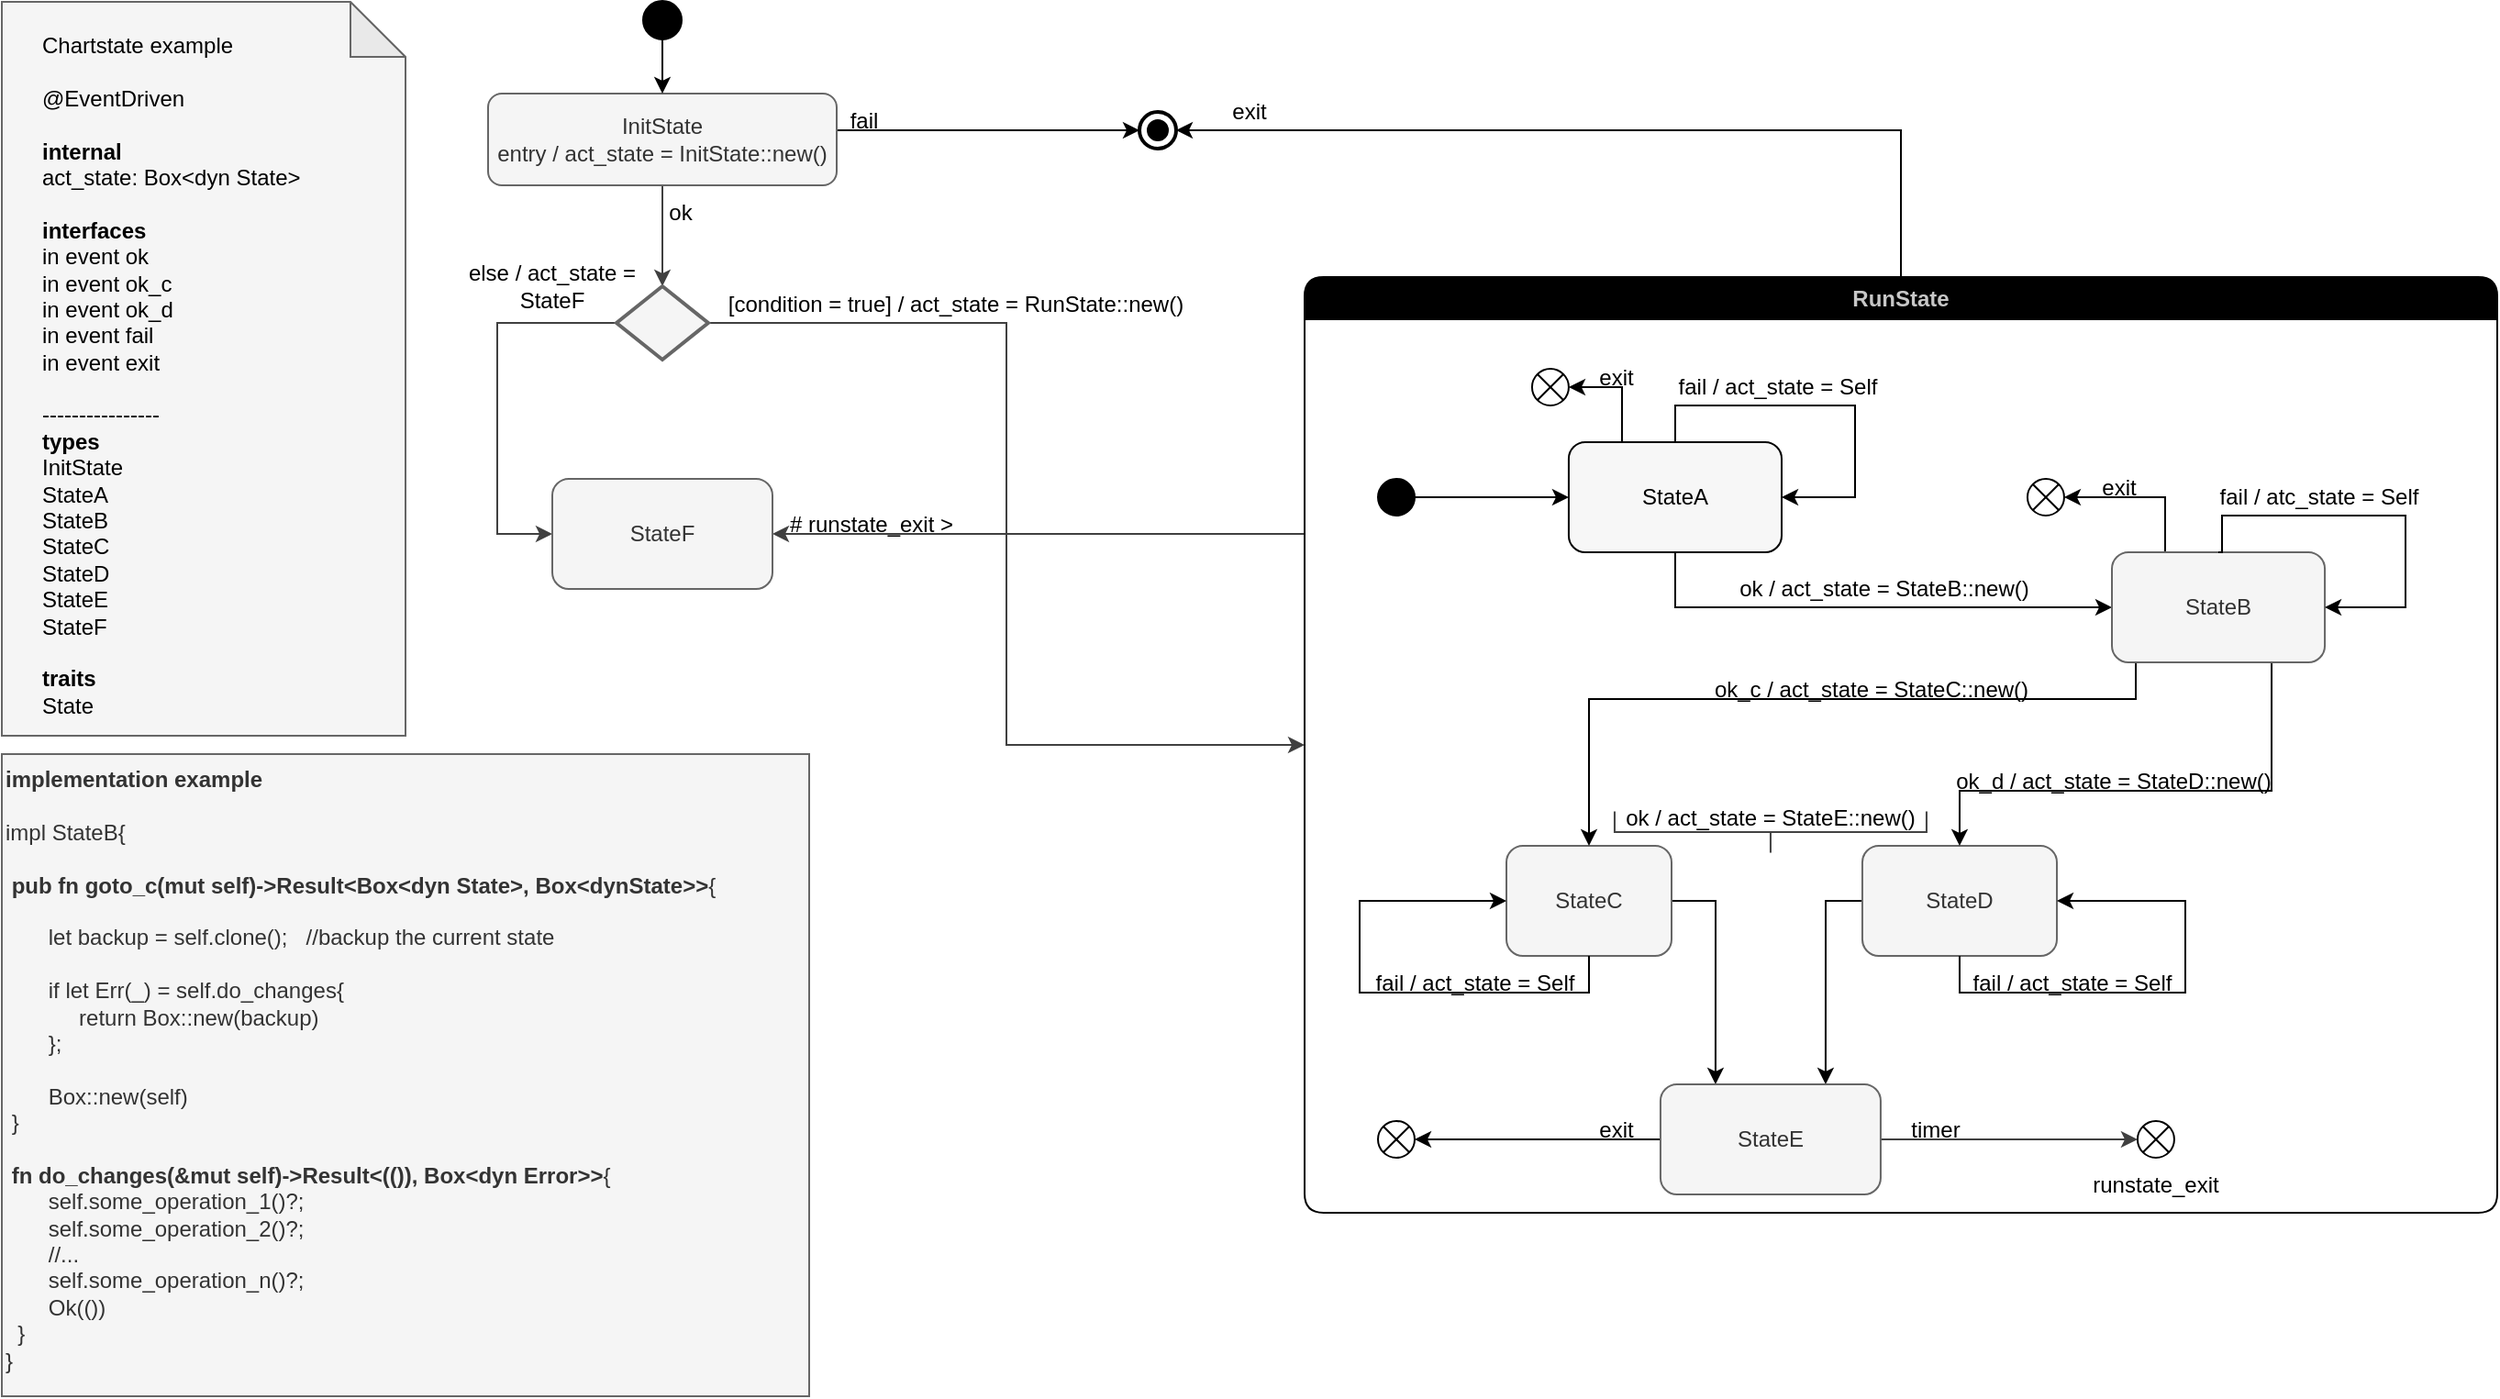 <mxfile version="20.8.23" type="github">
  <diagram id="C5RBs43oDa-KdzZeNtuy" name="Page-1">
    <mxGraphModel dx="1816" dy="548" grid="1" gridSize="10" guides="1" tooltips="1" connect="1" arrows="1" fold="1" page="1" pageScale="1" pageWidth="827" pageHeight="1169" math="0" shadow="0">
      <root>
        <mxCell id="WIyWlLk6GJQsqaUBKTNV-0" />
        <mxCell id="WIyWlLk6GJQsqaUBKTNV-1" parent="WIyWlLk6GJQsqaUBKTNV-0" />
        <mxCell id="WplIWPO1-8t7H5gS-aHQ-6" style="edgeStyle=orthogonalEdgeStyle;rounded=0;orthogonalLoop=1;jettySize=auto;html=1;exitX=1;exitY=0.5;exitDx=0;exitDy=0;entryX=0;entryY=0.5;entryDx=0;entryDy=0;entryPerimeter=0;fontColor=#000000;" parent="WIyWlLk6GJQsqaUBKTNV-1" source="WIyWlLk6GJQsqaUBKTNV-3" target="WplIWPO1-8t7H5gS-aHQ-52" edge="1">
          <mxGeometry relative="1" as="geometry">
            <mxPoint x="80" y="40.0" as="targetPoint" />
            <Array as="points">
              <mxPoint x="350" y="90" />
              <mxPoint x="350" y="90" />
            </Array>
          </mxGeometry>
        </mxCell>
        <mxCell id="WplIWPO1-8t7H5gS-aHQ-104" style="edgeStyle=orthogonalEdgeStyle;rounded=0;orthogonalLoop=1;jettySize=auto;html=1;exitX=0.5;exitY=1;exitDx=0;exitDy=0;entryX=0.5;entryY=0;entryDx=0;entryDy=0;entryPerimeter=0;strokeColor=#404040;fontColor=#000000;startArrow=none;startFill=0;endArrow=classic;endFill=1;" parent="WIyWlLk6GJQsqaUBKTNV-1" source="WIyWlLk6GJQsqaUBKTNV-3" target="WplIWPO1-8t7H5gS-aHQ-103" edge="1">
          <mxGeometry relative="1" as="geometry" />
        </mxCell>
        <mxCell id="WIyWlLk6GJQsqaUBKTNV-3" value="&lt;div&gt;InitState&lt;/div&gt;&lt;div&gt;entry / act_state = InitState::new()&lt;br&gt;&lt;/div&gt;" style="rounded=1;whiteSpace=wrap;html=1;fontSize=12;glass=0;strokeWidth=1;shadow=0;fillColor=#f5f5f5;fontColor=#333333;strokeColor=#666666;" parent="WIyWlLk6GJQsqaUBKTNV-1" vertex="1">
          <mxGeometry x="125" y="70" width="190" height="50" as="geometry" />
        </mxCell>
        <mxCell id="WplIWPO1-8t7H5gS-aHQ-1" style="edgeStyle=orthogonalEdgeStyle;rounded=0;orthogonalLoop=1;jettySize=auto;html=1;entryX=0.5;entryY=0;entryDx=0;entryDy=0;" parent="WIyWlLk6GJQsqaUBKTNV-1" source="WplIWPO1-8t7H5gS-aHQ-0" target="WIyWlLk6GJQsqaUBKTNV-3" edge="1">
          <mxGeometry relative="1" as="geometry" />
        </mxCell>
        <mxCell id="WplIWPO1-8t7H5gS-aHQ-0" value="" style="strokeWidth=2;html=1;shape=mxgraph.flowchart.start_2;whiteSpace=wrap;fillColor=#000000;" parent="WIyWlLk6GJQsqaUBKTNV-1" vertex="1">
          <mxGeometry x="210" y="20" width="20" height="20" as="geometry" />
        </mxCell>
        <mxCell id="WplIWPO1-8t7H5gS-aHQ-68" style="edgeStyle=orthogonalEdgeStyle;rounded=0;orthogonalLoop=1;jettySize=auto;html=1;exitX=0.5;exitY=0;exitDx=0;exitDy=0;entryX=1;entryY=0.5;entryDx=0;entryDy=0;entryPerimeter=0;strokeColor=default;fontColor=#000000;startArrow=none;startFill=0;endArrow=classic;endFill=1;" parent="WIyWlLk6GJQsqaUBKTNV-1" source="WplIWPO1-8t7H5gS-aHQ-2" target="WplIWPO1-8t7H5gS-aHQ-52" edge="1">
          <mxGeometry relative="1" as="geometry" />
        </mxCell>
        <mxCell id="WplIWPO1-8t7H5gS-aHQ-120" style="edgeStyle=orthogonalEdgeStyle;rounded=0;orthogonalLoop=1;jettySize=auto;html=1;exitX=0;exitY=0.25;exitDx=0;exitDy=0;entryX=1;entryY=0.5;entryDx=0;entryDy=0;strokeColor=#404040;fontColor=#000000;startArrow=none;startFill=0;endArrow=classic;endFill=1;" parent="WIyWlLk6GJQsqaUBKTNV-1" source="WplIWPO1-8t7H5gS-aHQ-2" target="WplIWPO1-8t7H5gS-aHQ-113" edge="1">
          <mxGeometry relative="1" as="geometry">
            <Array as="points">
              <mxPoint x="570" y="310" />
            </Array>
          </mxGeometry>
        </mxCell>
        <mxCell id="WplIWPO1-8t7H5gS-aHQ-2" value="&lt;font color=&quot;#C7C7C7&quot;&gt;RunState&lt;/font&gt;" style="swimlane;whiteSpace=wrap;html=1;fillColor=#000000;rounded=1;" parent="WIyWlLk6GJQsqaUBKTNV-1" vertex="1">
          <mxGeometry x="570" y="170" width="650" height="510" as="geometry">
            <mxRectangle x="570" y="170" width="156" height="50" as="alternateBounds" />
          </mxGeometry>
        </mxCell>
        <mxCell id="WplIWPO1-8t7H5gS-aHQ-29" style="edgeStyle=orthogonalEdgeStyle;rounded=0;orthogonalLoop=1;jettySize=auto;html=1;exitX=0.5;exitY=1;exitDx=0;exitDy=0;entryX=0;entryY=0.5;entryDx=0;entryDy=0;strokeColor=default;fontColor=#000000;" parent="WplIWPO1-8t7H5gS-aHQ-2" source="WplIWPO1-8t7H5gS-aHQ-4" target="WplIWPO1-8t7H5gS-aHQ-12" edge="1">
          <mxGeometry relative="1" as="geometry" />
        </mxCell>
        <mxCell id="WplIWPO1-8t7H5gS-aHQ-61" style="edgeStyle=orthogonalEdgeStyle;rounded=0;orthogonalLoop=1;jettySize=auto;html=1;exitX=0.25;exitY=0;exitDx=0;exitDy=0;entryX=1;entryY=0.5;entryDx=0;entryDy=0;entryPerimeter=0;strokeColor=default;fontColor=#000000;" parent="WplIWPO1-8t7H5gS-aHQ-2" source="WplIWPO1-8t7H5gS-aHQ-4" target="WplIWPO1-8t7H5gS-aHQ-57" edge="1">
          <mxGeometry relative="1" as="geometry" />
        </mxCell>
        <mxCell id="WplIWPO1-8t7H5gS-aHQ-4" value="&lt;div&gt;StateA&lt;/div&gt;" style="whiteSpace=wrap;html=1;fontColor=#000000;fillColor=#F7F7F7;rounded=1;" parent="WplIWPO1-8t7H5gS-aHQ-2" vertex="1">
          <mxGeometry x="143.97" y="90" width="116.03" height="60" as="geometry" />
        </mxCell>
        <mxCell id="WplIWPO1-8t7H5gS-aHQ-10" style="edgeStyle=orthogonalEdgeStyle;rounded=0;orthogonalLoop=1;jettySize=auto;html=1;entryX=0;entryY=0.5;entryDx=0;entryDy=0;strokeColor=default;fontColor=#000000;exitX=1;exitY=0.5;exitDx=0;exitDy=0;" parent="WplIWPO1-8t7H5gS-aHQ-2" source="WplIWPO1-8t7H5gS-aHQ-9" target="WplIWPO1-8t7H5gS-aHQ-4" edge="1">
          <mxGeometry relative="1" as="geometry">
            <mxPoint x="103.97" y="120.0" as="sourcePoint" />
          </mxGeometry>
        </mxCell>
        <mxCell id="WplIWPO1-8t7H5gS-aHQ-9" value="" style="ellipse;whiteSpace=wrap;html=1;rounded=1;fontColor=#000000;fillColor=#000000;" parent="WplIWPO1-8t7H5gS-aHQ-2" vertex="1">
          <mxGeometry x="40" y="110" width="20" height="20" as="geometry" />
        </mxCell>
        <mxCell id="WplIWPO1-8t7H5gS-aHQ-14" value="ok / act_state = StateB::new()" style="text;strokeColor=none;align=center;fillColor=none;html=1;verticalAlign=middle;whiteSpace=wrap;rounded=0;fontColor=#000000;" parent="WplIWPO1-8t7H5gS-aHQ-2" vertex="1">
          <mxGeometry x="217.94" y="150" width="196.03" height="40" as="geometry" />
        </mxCell>
        <mxCell id="WplIWPO1-8t7H5gS-aHQ-19" value="fail / act_state = Self" style="text;strokeColor=none;align=center;fillColor=none;html=1;verticalAlign=middle;whiteSpace=wrap;rounded=0;fontColor=#000000;" parent="WplIWPO1-8t7H5gS-aHQ-2" vertex="1">
          <mxGeometry x="200" y="45" width="116.03" height="30" as="geometry" />
        </mxCell>
        <mxCell id="WplIWPO1-8t7H5gS-aHQ-92" style="edgeStyle=orthogonalEdgeStyle;rounded=0;orthogonalLoop=1;jettySize=auto;html=1;exitX=0;exitY=0.5;exitDx=0;exitDy=0;entryX=0.75;entryY=0;entryDx=0;entryDy=0;strokeColor=default;fontColor=#000000;startArrow=none;startFill=0;endArrow=classic;endFill=1;" parent="WplIWPO1-8t7H5gS-aHQ-2" source="WplIWPO1-8t7H5gS-aHQ-21" target="WplIWPO1-8t7H5gS-aHQ-36" edge="1">
          <mxGeometry relative="1" as="geometry" />
        </mxCell>
        <mxCell id="WplIWPO1-8t7H5gS-aHQ-21" value="&lt;div&gt;StateD&lt;/div&gt;" style="whiteSpace=wrap;html=1;rounded=1;fontColor=#333333;fillColor=#f5f5f5;strokeColor=#666666;" parent="WplIWPO1-8t7H5gS-aHQ-2" vertex="1">
          <mxGeometry x="303.97" y="310" width="106.03" height="60" as="geometry" />
        </mxCell>
        <mxCell id="WplIWPO1-8t7H5gS-aHQ-93" style="edgeStyle=orthogonalEdgeStyle;rounded=0;orthogonalLoop=1;jettySize=auto;html=1;exitX=1;exitY=0.5;exitDx=0;exitDy=0;entryX=0.25;entryY=0;entryDx=0;entryDy=0;strokeColor=default;fontColor=#000000;startArrow=none;startFill=0;endArrow=classic;endFill=1;" parent="WplIWPO1-8t7H5gS-aHQ-2" source="WplIWPO1-8t7H5gS-aHQ-20" target="WplIWPO1-8t7H5gS-aHQ-36" edge="1">
          <mxGeometry relative="1" as="geometry" />
        </mxCell>
        <mxCell id="WplIWPO1-8t7H5gS-aHQ-20" value="&lt;div&gt;StateC&lt;/div&gt;" style="whiteSpace=wrap;html=1;rounded=1;fontColor=#333333;fillColor=#f5f5f5;strokeColor=#666666;" parent="WplIWPO1-8t7H5gS-aHQ-2" vertex="1">
          <mxGeometry x="110" y="310" width="90" height="60" as="geometry" />
        </mxCell>
        <mxCell id="WplIWPO1-8t7H5gS-aHQ-27" value="ok_c / act_state = StateC::new()" style="text;strokeColor=none;align=center;fillColor=none;html=1;verticalAlign=middle;whiteSpace=wrap;rounded=0;fontColor=#000000;" parent="WplIWPO1-8t7H5gS-aHQ-2" vertex="1">
          <mxGeometry x="193.97" y="210" width="230" height="30" as="geometry" />
        </mxCell>
        <mxCell id="WplIWPO1-8t7H5gS-aHQ-62" style="edgeStyle=orthogonalEdgeStyle;rounded=0;orthogonalLoop=1;jettySize=auto;html=1;exitX=0.25;exitY=0;exitDx=0;exitDy=0;entryX=1;entryY=0.5;entryDx=0;entryDy=0;entryPerimeter=0;strokeColor=default;fontColor=#000000;" parent="WplIWPO1-8t7H5gS-aHQ-2" source="WplIWPO1-8t7H5gS-aHQ-12" target="WplIWPO1-8t7H5gS-aHQ-56" edge="1">
          <mxGeometry relative="1" as="geometry" />
        </mxCell>
        <mxCell id="WplIWPO1-8t7H5gS-aHQ-80" style="edgeStyle=orthogonalEdgeStyle;rounded=0;orthogonalLoop=1;jettySize=auto;html=1;exitX=0.75;exitY=1;exitDx=0;exitDy=0;entryX=0.5;entryY=0;entryDx=0;entryDy=0;strokeColor=default;fontColor=#000000;startArrow=none;startFill=0;endArrow=classic;endFill=1;" parent="WplIWPO1-8t7H5gS-aHQ-2" source="WplIWPO1-8t7H5gS-aHQ-12" target="WplIWPO1-8t7H5gS-aHQ-21" edge="1">
          <mxGeometry relative="1" as="geometry">
            <Array as="points">
              <mxPoint x="527" y="280" />
              <mxPoint x="357" y="280" />
            </Array>
          </mxGeometry>
        </mxCell>
        <mxCell id="WplIWPO1-8t7H5gS-aHQ-85" style="edgeStyle=orthogonalEdgeStyle;rounded=0;orthogonalLoop=1;jettySize=auto;html=1;exitX=0.25;exitY=1;exitDx=0;exitDy=0;entryX=0.5;entryY=0;entryDx=0;entryDy=0;strokeColor=default;fontColor=#000000;startArrow=none;startFill=0;endArrow=classic;endFill=1;" parent="WplIWPO1-8t7H5gS-aHQ-2" source="WplIWPO1-8t7H5gS-aHQ-12" target="WplIWPO1-8t7H5gS-aHQ-20" edge="1">
          <mxGeometry relative="1" as="geometry">
            <Array as="points">
              <mxPoint x="453" y="230" />
              <mxPoint x="155" y="230" />
            </Array>
          </mxGeometry>
        </mxCell>
        <mxCell id="WplIWPO1-8t7H5gS-aHQ-12" value="&lt;div&gt;StateB&lt;/div&gt;" style="whiteSpace=wrap;html=1;rounded=1;fontColor=#333333;fillColor=#f5f5f5;strokeColor=#666666;" parent="WplIWPO1-8t7H5gS-aHQ-2" vertex="1">
          <mxGeometry x="440" y="150" width="116.03" height="60" as="geometry" />
        </mxCell>
        <mxCell id="WplIWPO1-8t7H5gS-aHQ-28" value="ok_d / act_state = StateD::new()" style="text;strokeColor=none;align=center;fillColor=none;html=1;verticalAlign=middle;whiteSpace=wrap;rounded=0;fontColor=#000000;" parent="WplIWPO1-8t7H5gS-aHQ-2" vertex="1">
          <mxGeometry x="326.03" y="260" width="230" height="30" as="geometry" />
        </mxCell>
        <mxCell id="WplIWPO1-8t7H5gS-aHQ-35" value="fail / atc_state = Self" style="text;strokeColor=none;align=center;fillColor=none;html=1;verticalAlign=middle;whiteSpace=wrap;rounded=0;fontColor=#000000;" parent="WplIWPO1-8t7H5gS-aHQ-2" vertex="1">
          <mxGeometry x="460" y="105" width="186.03" height="30" as="geometry" />
        </mxCell>
        <mxCell id="WplIWPO1-8t7H5gS-aHQ-49" style="edgeStyle=orthogonalEdgeStyle;rounded=0;orthogonalLoop=1;jettySize=auto;html=1;exitX=0;exitY=0.5;exitDx=0;exitDy=0;entryX=1;entryY=0.5;entryDx=0;entryDy=0;entryPerimeter=0;strokeColor=default;fontColor=#000000;" parent="WplIWPO1-8t7H5gS-aHQ-2" source="WplIWPO1-8t7H5gS-aHQ-36" target="WplIWPO1-8t7H5gS-aHQ-48" edge="1">
          <mxGeometry relative="1" as="geometry" />
        </mxCell>
        <mxCell id="WplIWPO1-8t7H5gS-aHQ-101" style="edgeStyle=orthogonalEdgeStyle;rounded=0;orthogonalLoop=1;jettySize=auto;html=1;exitX=1;exitY=0.5;exitDx=0;exitDy=0;entryX=0;entryY=0.5;entryDx=0;entryDy=0;entryPerimeter=0;strokeColor=#404040;fontColor=#000000;startArrow=none;startFill=0;endArrow=classic;endFill=1;" parent="WplIWPO1-8t7H5gS-aHQ-2" source="WplIWPO1-8t7H5gS-aHQ-36" target="WplIWPO1-8t7H5gS-aHQ-100" edge="1">
          <mxGeometry relative="1" as="geometry" />
        </mxCell>
        <mxCell id="WplIWPO1-8t7H5gS-aHQ-36" value="&lt;div&gt;StateE&lt;/div&gt;" style="whiteSpace=wrap;html=1;rounded=1;fontColor=#333333;fillColor=#f5f5f5;strokeColor=#666666;" parent="WplIWPO1-8t7H5gS-aHQ-2" vertex="1">
          <mxGeometry x="193.97" y="440" width="120" height="60" as="geometry" />
        </mxCell>
        <mxCell id="WplIWPO1-8t7H5gS-aHQ-39" value="ok / act_state = StateE::new()" style="text;strokeColor=none;align=center;fillColor=none;html=1;verticalAlign=middle;whiteSpace=wrap;rounded=0;fontColor=#000000;" parent="WplIWPO1-8t7H5gS-aHQ-2" vertex="1">
          <mxGeometry x="148.97" y="280" width="210" height="30" as="geometry" />
        </mxCell>
        <mxCell id="WplIWPO1-8t7H5gS-aHQ-44" value="fail / act_state = Self" style="text;strokeColor=none;align=center;fillColor=none;html=1;verticalAlign=middle;whiteSpace=wrap;rounded=0;fontColor=#000000;" parent="WplIWPO1-8t7H5gS-aHQ-2" vertex="1">
          <mxGeometry x="363.46" y="370" width="111.03" height="30" as="geometry" />
        </mxCell>
        <mxCell id="WplIWPO1-8t7H5gS-aHQ-46" value="fail / act_state = Self" style="text;strokeColor=none;align=center;fillColor=none;html=1;verticalAlign=middle;whiteSpace=wrap;rounded=0;fontColor=#000000;" parent="WplIWPO1-8t7H5gS-aHQ-2" vertex="1">
          <mxGeometry x="33.01" y="370" width="120" height="30" as="geometry" />
        </mxCell>
        <mxCell id="WplIWPO1-8t7H5gS-aHQ-48" value="" style="verticalLabelPosition=bottom;verticalAlign=top;html=1;shape=mxgraph.flowchart.or;rounded=1;fontColor=#000000;fillColor=none;" parent="WplIWPO1-8t7H5gS-aHQ-2" vertex="1">
          <mxGeometry x="40" y="460" width="20" height="20" as="geometry" />
        </mxCell>
        <mxCell id="WplIWPO1-8t7H5gS-aHQ-50" value="exit" style="text;strokeColor=none;align=center;fillColor=none;html=1;verticalAlign=middle;whiteSpace=wrap;rounded=0;fontColor=#000000;" parent="WplIWPO1-8t7H5gS-aHQ-2" vertex="1">
          <mxGeometry x="140" y="450" width="60" height="30" as="geometry" />
        </mxCell>
        <mxCell id="WplIWPO1-8t7H5gS-aHQ-56" value="" style="verticalLabelPosition=bottom;verticalAlign=top;html=1;shape=mxgraph.flowchart.or;rounded=1;fontColor=#000000;fillColor=none;" parent="WplIWPO1-8t7H5gS-aHQ-2" vertex="1">
          <mxGeometry x="393.97" y="110" width="20" height="20" as="geometry" />
        </mxCell>
        <mxCell id="WplIWPO1-8t7H5gS-aHQ-57" value="" style="verticalLabelPosition=bottom;verticalAlign=top;html=1;shape=mxgraph.flowchart.or;rounded=1;fontColor=#000000;fillColor=none;" parent="WplIWPO1-8t7H5gS-aHQ-2" vertex="1">
          <mxGeometry x="123.97" y="50" width="20" height="20" as="geometry" />
        </mxCell>
        <mxCell id="WplIWPO1-8t7H5gS-aHQ-63" value="exit" style="text;strokeColor=none;align=center;fillColor=none;html=1;verticalAlign=middle;whiteSpace=wrap;rounded=0;fontColor=#000000;" parent="WplIWPO1-8t7H5gS-aHQ-2" vertex="1">
          <mxGeometry x="140" y="40" width="60" height="30" as="geometry" />
        </mxCell>
        <mxCell id="WplIWPO1-8t7H5gS-aHQ-64" value="exit" style="text;strokeColor=none;align=center;fillColor=none;html=1;verticalAlign=middle;whiteSpace=wrap;rounded=0;fontColor=#000000;" parent="WplIWPO1-8t7H5gS-aHQ-2" vertex="1">
          <mxGeometry x="413.97" y="100" width="60" height="30" as="geometry" />
        </mxCell>
        <mxCell id="WplIWPO1-8t7H5gS-aHQ-77" style="edgeStyle=orthogonalEdgeStyle;rounded=0;orthogonalLoop=1;jettySize=auto;html=1;exitX=0.5;exitY=0;exitDx=0;exitDy=0;entryX=1;entryY=0.5;entryDx=0;entryDy=0;strokeColor=default;fontColor=#000000;startArrow=none;startFill=0;endArrow=classic;endFill=1;" parent="WplIWPO1-8t7H5gS-aHQ-2" source="WplIWPO1-8t7H5gS-aHQ-4" target="WplIWPO1-8t7H5gS-aHQ-4" edge="1">
          <mxGeometry relative="1" as="geometry">
            <Array as="points">
              <mxPoint x="202" y="70" />
              <mxPoint x="300" y="70" />
              <mxPoint x="300" y="120" />
            </Array>
          </mxGeometry>
        </mxCell>
        <mxCell id="WplIWPO1-8t7H5gS-aHQ-78" style="edgeStyle=orthogonalEdgeStyle;rounded=0;orthogonalLoop=1;jettySize=auto;html=1;exitX=0.5;exitY=0;exitDx=0;exitDy=0;entryX=1;entryY=0.5;entryDx=0;entryDy=0;strokeColor=default;fontColor=#000000;startArrow=none;startFill=0;endArrow=classic;endFill=1;" parent="WplIWPO1-8t7H5gS-aHQ-2" source="WplIWPO1-8t7H5gS-aHQ-12" target="WplIWPO1-8t7H5gS-aHQ-12" edge="1">
          <mxGeometry relative="1" as="geometry">
            <Array as="points">
              <mxPoint x="500" y="150" />
              <mxPoint x="500" y="130" />
              <mxPoint x="600" y="130" />
              <mxPoint x="600" y="180" />
            </Array>
          </mxGeometry>
        </mxCell>
        <mxCell id="WplIWPO1-8t7H5gS-aHQ-84" style="edgeStyle=orthogonalEdgeStyle;rounded=0;orthogonalLoop=1;jettySize=auto;html=1;exitX=0.5;exitY=1;exitDx=0;exitDy=0;entryX=1;entryY=0.5;entryDx=0;entryDy=0;strokeColor=default;fontColor=#000000;startArrow=none;startFill=0;endArrow=classic;endFill=1;" parent="WplIWPO1-8t7H5gS-aHQ-2" source="WplIWPO1-8t7H5gS-aHQ-21" target="WplIWPO1-8t7H5gS-aHQ-21" edge="1">
          <mxGeometry relative="1" as="geometry">
            <Array as="points">
              <mxPoint x="357" y="390" />
              <mxPoint x="480" y="390" />
              <mxPoint x="480" y="340" />
            </Array>
          </mxGeometry>
        </mxCell>
        <mxCell id="WplIWPO1-8t7H5gS-aHQ-88" style="edgeStyle=orthogonalEdgeStyle;rounded=0;orthogonalLoop=1;jettySize=auto;html=1;exitX=0.5;exitY=1;exitDx=0;exitDy=0;entryX=0;entryY=0.5;entryDx=0;entryDy=0;strokeColor=default;fontColor=#000000;startArrow=none;startFill=0;endArrow=classic;endFill=1;" parent="WplIWPO1-8t7H5gS-aHQ-2" source="WplIWPO1-8t7H5gS-aHQ-20" target="WplIWPO1-8t7H5gS-aHQ-20" edge="1">
          <mxGeometry relative="1" as="geometry">
            <Array as="points">
              <mxPoint x="155" y="390" />
              <mxPoint x="30" y="390" />
              <mxPoint x="30" y="340" />
            </Array>
          </mxGeometry>
        </mxCell>
        <mxCell id="WplIWPO1-8t7H5gS-aHQ-95" value="" style="strokeWidth=1;html=1;shape=mxgraph.flowchart.annotation_2;align=left;labelPosition=right;pointerEvents=1;rounded=0;shadow=0;glass=0;sketch=0;fontColor=#000000;fillColor=none;strokeColor=#424242;rotation=-90;" parent="WplIWPO1-8t7H5gS-aHQ-2" vertex="1">
          <mxGeometry x="242.7" y="217.5" width="22.54" height="170" as="geometry" />
        </mxCell>
        <mxCell id="WplIWPO1-8t7H5gS-aHQ-100" value="" style="verticalLabelPosition=bottom;verticalAlign=top;html=1;shape=mxgraph.flowchart.or;rounded=1;fontColor=#000000;fillColor=none;" parent="WplIWPO1-8t7H5gS-aHQ-2" vertex="1">
          <mxGeometry x="453.97" y="460" width="20" height="20" as="geometry" />
        </mxCell>
        <mxCell id="WplIWPO1-8t7H5gS-aHQ-102" value="timer" style="text;strokeColor=none;align=center;fillColor=none;html=1;verticalAlign=middle;whiteSpace=wrap;rounded=0;fontColor=#000000;" parent="WplIWPO1-8t7H5gS-aHQ-2" vertex="1">
          <mxGeometry x="313.97" y="450" width="60" height="30" as="geometry" />
        </mxCell>
        <mxCell id="WplIWPO1-8t7H5gS-aHQ-117" value="runstate_exit" style="text;html=1;strokeColor=none;fillColor=none;align=center;verticalAlign=middle;whiteSpace=wrap;rounded=0;fontColor=#000000;" parent="WplIWPO1-8t7H5gS-aHQ-2" vertex="1">
          <mxGeometry x="433.97" y="480" width="60" height="30" as="geometry" />
        </mxCell>
        <mxCell id="WplIWPO1-8t7H5gS-aHQ-3" value="&lt;font color=&quot;#000000&quot;&gt;[condition = true&lt;/font&gt;&lt;font color=&quot;#000000&quot;&gt;] / act_state = RunState::new()&lt;br&gt;&lt;/font&gt;" style="text;html=1;strokeColor=none;fillColor=none;align=center;verticalAlign=middle;whiteSpace=wrap;rounded=0;fontColor=#C7C7C7;" parent="WIyWlLk6GJQsqaUBKTNV-1" vertex="1">
          <mxGeometry x="240" y="170" width="280" height="30" as="geometry" />
        </mxCell>
        <mxCell id="WplIWPO1-8t7H5gS-aHQ-7" value="fail" style="text;html=1;strokeColor=none;fillColor=none;align=center;verticalAlign=middle;whiteSpace=wrap;rounded=0;fontColor=#000000;" parent="WIyWlLk6GJQsqaUBKTNV-1" vertex="1">
          <mxGeometry x="300" y="75" width="60" height="20" as="geometry" />
        </mxCell>
        <mxCell id="WplIWPO1-8t7H5gS-aHQ-51" value="" style="strokeWidth=2;html=1;shape=mxgraph.flowchart.start_2;whiteSpace=wrap;fillColor=#000000;" parent="WIyWlLk6GJQsqaUBKTNV-1" vertex="1">
          <mxGeometry x="485" y="85" width="10" height="10" as="geometry" />
        </mxCell>
        <mxCell id="WplIWPO1-8t7H5gS-aHQ-52" value="" style="strokeWidth=2;html=1;shape=mxgraph.flowchart.start_2;whiteSpace=wrap;fillColor=none;" parent="WIyWlLk6GJQsqaUBKTNV-1" vertex="1">
          <mxGeometry x="480" y="80" width="20" height="20" as="geometry" />
        </mxCell>
        <mxCell id="WplIWPO1-8t7H5gS-aHQ-54" value="exit" style="text;strokeColor=none;align=center;fillColor=none;html=1;verticalAlign=middle;whiteSpace=wrap;rounded=0;fontColor=#000000;" parent="WIyWlLk6GJQsqaUBKTNV-1" vertex="1">
          <mxGeometry x="510" y="65" width="60" height="30" as="geometry" />
        </mxCell>
        <mxCell id="WplIWPO1-8t7H5gS-aHQ-70" value="&lt;br&gt;&lt;div&gt;&lt;br&gt;&lt;/div&gt;&lt;div&gt;&lt;br&gt;&lt;/div&gt;" style="shape=note;whiteSpace=wrap;html=1;backgroundOutline=1;darkOpacity=0.05;rounded=1;fontColor=#333333;fillColor=#f5f5f5;verticalAlign=top;strokeColor=#666666;" parent="WIyWlLk6GJQsqaUBKTNV-1" vertex="1">
          <mxGeometry x="-140" y="20" width="220" height="400" as="geometry" />
        </mxCell>
        <mxCell id="WplIWPO1-8t7H5gS-aHQ-72" value="&lt;div&gt;Chartstate example&lt;/div&gt;&lt;div&gt;&lt;br&gt;&lt;/div&gt;&lt;div&gt;@EventDriven&lt;/div&gt;&lt;div&gt;&lt;br&gt;&lt;/div&gt;&lt;div&gt;&lt;b&gt;internal&lt;/b&gt;&lt;/div&gt;&lt;div&gt;act_state: Box&amp;lt;dyn State&amp;gt;&lt;br&gt;&lt;/div&gt;&lt;div&gt;&lt;br&gt;&lt;/div&gt;&lt;div align=&quot;left&quot;&gt;&lt;b&gt;interfaces&lt;/b&gt;&lt;/div&gt;&lt;div align=&quot;left&quot;&gt;in event ok&lt;/div&gt;&lt;div align=&quot;left&quot;&gt;in event ok_c&lt;/div&gt;&lt;div align=&quot;left&quot;&gt;in event ok_d&lt;br&gt;&lt;/div&gt;&lt;div align=&quot;left&quot;&gt;in event fail&lt;/div&gt;&lt;div align=&quot;left&quot;&gt;in event exit&lt;br&gt;&lt;/div&gt;&lt;div align=&quot;left&quot;&gt;&lt;br&gt;&lt;/div&gt;&lt;div align=&quot;left&quot;&gt;----------------&lt;br&gt;&lt;/div&gt;&lt;div align=&quot;left&quot;&gt;&lt;b&gt;types&lt;/b&gt;&lt;/div&gt;&lt;div align=&quot;left&quot;&gt;InitState&lt;br&gt;&lt;/div&gt;&lt;div align=&quot;left&quot;&gt;StateA&lt;/div&gt;&lt;div align=&quot;left&quot;&gt;StateB&lt;/div&gt;&lt;div align=&quot;left&quot;&gt;StateC&lt;/div&gt;&lt;div align=&quot;left&quot;&gt;StateD&lt;/div&gt;&lt;div align=&quot;left&quot;&gt;StateE&lt;/div&gt;&lt;div align=&quot;left&quot;&gt;StateF&lt;br&gt;&lt;/div&gt;&lt;div align=&quot;left&quot;&gt;&lt;br&gt;&lt;/div&gt;&lt;div align=&quot;left&quot;&gt;&lt;b&gt;traits&lt;/b&gt;&lt;/div&gt;&lt;div align=&quot;left&quot;&gt;State&lt;br&gt;&lt;/div&gt;" style="text;whiteSpace=wrap;html=1;fontColor=#000000;" parent="WIyWlLk6GJQsqaUBKTNV-1" vertex="1">
          <mxGeometry x="-120" y="30" width="200" height="360" as="geometry" />
        </mxCell>
        <mxCell id="WplIWPO1-8t7H5gS-aHQ-74" value="&lt;div&gt;&lt;b&gt;implementation example&lt;/b&gt;&lt;/div&gt;&lt;div&gt;&lt;br&gt;&lt;/div&gt;&lt;div&gt;impl StateB{&lt;/div&gt;&lt;div&gt;&lt;br&gt;&lt;/div&gt;&lt;div&gt;&lt;span style=&quot;white-space: pre;&quot;&gt; &lt;b&gt;pub &lt;/b&gt;&lt;/span&gt;&lt;b&gt;fn goto_c(mut self)-&amp;gt;Result&amp;lt;Box&amp;lt;dyn State&amp;gt;, Box&amp;lt;dynState&amp;gt;&amp;gt;&lt;/b&gt;{&lt;/div&gt;&lt;div&gt;&lt;br&gt;&lt;/div&gt;&lt;div&gt;&lt;span style=&quot;white-space: pre;&quot;&gt; &lt;/span&gt;&lt;span style=&quot;white-space: pre;&quot;&gt; &lt;/span&gt;&amp;nbsp;&amp;nbsp;&amp;nbsp;&amp;nbsp; let backup = self.clone();&lt;span style=&quot;white-space: pre;&quot;&gt; &lt;span style=&quot;white-space: pre;&quot;&gt; &lt;/span&gt; //backup the current state&lt;/span&gt;&lt;/div&gt;&lt;div&gt;&lt;br&gt;&lt;/div&gt;&lt;div&gt;&lt;span style=&quot;white-space: pre;&quot;&gt; &lt;/span&gt;&lt;span style=&quot;white-space: pre;&quot;&gt;      &lt;/span&gt;if let Err(_) = self.do_changes{&lt;/div&gt;&lt;div&gt;&lt;span style=&quot;white-space: pre;&quot;&gt; &lt;/span&gt;&lt;span style=&quot;white-space: pre;&quot;&gt; &lt;/span&gt;&lt;span style=&quot;white-space: pre;&quot;&gt; &lt;/span&gt;&amp;nbsp;&amp;nbsp;&amp;nbsp;&amp;nbsp;&amp;nbsp;&amp;nbsp;&amp;nbsp;&amp;nbsp; return Box::new(backup)&lt;span style=&quot;white-space: pre;&quot;&gt; &lt;/span&gt;&lt;br&gt;&lt;/div&gt;&lt;div&gt;&lt;span style=&quot;white-space: pre;&quot;&gt; &lt;/span&gt;&lt;span style=&quot;white-space: pre;&quot;&gt; &lt;/span&gt;&amp;nbsp;&amp;nbsp;&amp;nbsp;&amp;nbsp; };&lt;/div&gt;&lt;div&gt;&lt;span style=&quot;white-space: pre;&quot;&gt; &lt;/span&gt;&lt;span style=&quot;white-space: pre;&quot;&gt; &lt;/span&gt;&lt;/div&gt;&lt;div&gt;&lt;span style=&quot;white-space: pre;&quot;&gt; &lt;/span&gt;&lt;span style=&quot;white-space: pre;&quot;&gt; &lt;/span&gt;&amp;nbsp;&amp;nbsp;&amp;nbsp;&amp;nbsp; Box::new(self)&lt;br&gt;&lt;/div&gt;&lt;div&gt;&lt;span style=&quot;white-space: pre;&quot;&gt; &lt;/span&gt;}&lt;/div&gt;&lt;div&gt;&lt;br&gt;&lt;/div&gt;&lt;div&gt;&lt;span style=&quot;white-space: pre;&quot;&gt; &lt;/span&gt;&lt;b&gt;fn do_changes(&amp;amp;mut self)-&amp;gt;Result&amp;lt;(()), Box&amp;lt;dyn Error&amp;gt;&amp;gt;&lt;/b&gt;{&lt;/div&gt;&lt;div&gt;&lt;span style=&quot;white-space: pre;&quot;&gt; &lt;/span&gt;&lt;span style=&quot;white-space: pre;&quot;&gt; &lt;/span&gt;&amp;nbsp;&amp;nbsp;&amp;nbsp;&amp;nbsp; self.some_operation_1()?;&lt;/div&gt;&lt;div&gt;&lt;span style=&quot;white-space: pre;&quot;&gt; &lt;/span&gt;&lt;span style=&quot;white-space: pre;&quot;&gt; &lt;/span&gt;&amp;nbsp;&amp;nbsp;&amp;nbsp;&amp;nbsp; self.some_operation_2()?;&lt;/div&gt;&lt;div&gt;&lt;span style=&quot;white-space: pre;&quot;&gt; &lt;/span&gt;&lt;span style=&quot;white-space: pre;&quot;&gt;      &lt;/span&gt;//...&lt;/div&gt;&lt;div&gt;&lt;span style=&quot;white-space: pre;&quot;&gt; &lt;/span&gt;&lt;span style=&quot;white-space: pre;&quot;&gt; &lt;/span&gt;&amp;nbsp;&amp;nbsp;&amp;nbsp;&amp;nbsp; self.some_operation_n()?;&lt;/div&gt;&lt;div&gt;&lt;span style=&quot;white-space: pre;&quot;&gt; &lt;/span&gt;&lt;span style=&quot;white-space: pre;&quot;&gt; &lt;/span&gt;&amp;nbsp;&amp;nbsp;&amp;nbsp;&amp;nbsp; Ok(())&lt;br&gt;&lt;/div&gt;&lt;div&gt;&lt;span style=&quot;white-space: pre;&quot;&gt; &lt;/span&gt; }&lt;br&gt;&lt;/div&gt;&lt;div&gt;}&lt;br&gt;&lt;/div&gt;" style="text;whiteSpace=wrap;html=1;fontColor=#333333;fillColor=#f5f5f5;strokeColor=#666666;glass=0;rounded=0;shadow=0;" parent="WIyWlLk6GJQsqaUBKTNV-1" vertex="1">
          <mxGeometry x="-140" y="430" width="440" height="350" as="geometry" />
        </mxCell>
        <mxCell id="WplIWPO1-8t7H5gS-aHQ-112" style="edgeStyle=orthogonalEdgeStyle;rounded=0;orthogonalLoop=1;jettySize=auto;html=1;exitX=1;exitY=0.5;exitDx=0;exitDy=0;exitPerimeter=0;entryX=0;entryY=0.5;entryDx=0;entryDy=0;strokeColor=#404040;fontColor=#000000;startArrow=none;startFill=0;endArrow=classic;endFill=1;" parent="WIyWlLk6GJQsqaUBKTNV-1" source="WplIWPO1-8t7H5gS-aHQ-103" target="WplIWPO1-8t7H5gS-aHQ-2" edge="1">
          <mxGeometry relative="1" as="geometry" />
        </mxCell>
        <mxCell id="WplIWPO1-8t7H5gS-aHQ-114" style="edgeStyle=orthogonalEdgeStyle;rounded=0;orthogonalLoop=1;jettySize=auto;html=1;exitX=0;exitY=0.5;exitDx=0;exitDy=0;exitPerimeter=0;entryX=0;entryY=0.5;entryDx=0;entryDy=0;strokeColor=#404040;fontColor=#000000;startArrow=none;startFill=0;endArrow=classic;endFill=1;" parent="WIyWlLk6GJQsqaUBKTNV-1" source="WplIWPO1-8t7H5gS-aHQ-103" target="WplIWPO1-8t7H5gS-aHQ-113" edge="1">
          <mxGeometry relative="1" as="geometry">
            <Array as="points">
              <mxPoint x="130" y="195" />
              <mxPoint x="130" y="310" />
            </Array>
          </mxGeometry>
        </mxCell>
        <mxCell id="WplIWPO1-8t7H5gS-aHQ-103" value="" style="strokeWidth=2;html=1;shape=mxgraph.flowchart.decision;whiteSpace=wrap;rounded=0;shadow=0;glass=0;sketch=0;strokeColor=#666666;fontColor=#333333;fillColor=#f5f5f5;" parent="WIyWlLk6GJQsqaUBKTNV-1" vertex="1">
          <mxGeometry x="195" y="175" width="50" height="40" as="geometry" />
        </mxCell>
        <mxCell id="WplIWPO1-8t7H5gS-aHQ-105" value="ok" style="text;html=1;strokeColor=none;fillColor=none;align=center;verticalAlign=middle;whiteSpace=wrap;rounded=0;fontColor=#000000;" parent="WIyWlLk6GJQsqaUBKTNV-1" vertex="1">
          <mxGeometry x="200" y="120" width="60" height="30" as="geometry" />
        </mxCell>
        <mxCell id="WplIWPO1-8t7H5gS-aHQ-107" value="else / act_state = StateF" style="text;strokeColor=none;align=center;fillColor=none;html=1;verticalAlign=middle;whiteSpace=wrap;rounded=0;fontColor=#000000;" parent="WIyWlLk6GJQsqaUBKTNV-1" vertex="1">
          <mxGeometry x="100" y="160" width="120" height="30" as="geometry" />
        </mxCell>
        <mxCell id="WplIWPO1-8t7H5gS-aHQ-113" value="StateF" style="rounded=1;whiteSpace=wrap;html=1;shadow=0;glass=0;sketch=0;strokeColor=#666666;strokeWidth=1;fontColor=#333333;fillColor=#f5f5f5;" parent="WIyWlLk6GJQsqaUBKTNV-1" vertex="1">
          <mxGeometry x="160" y="280" width="120" height="60" as="geometry" />
        </mxCell>
        <mxCell id="WplIWPO1-8t7H5gS-aHQ-115" value="# runstate_exit &amp;gt;" style="text;html=1;strokeColor=none;fillColor=none;align=center;verticalAlign=middle;whiteSpace=wrap;rounded=0;fontColor=#000000;" parent="WIyWlLk6GJQsqaUBKTNV-1" vertex="1">
          <mxGeometry x="280" y="290" width="108.01" height="30" as="geometry" />
        </mxCell>
      </root>
    </mxGraphModel>
  </diagram>
</mxfile>
